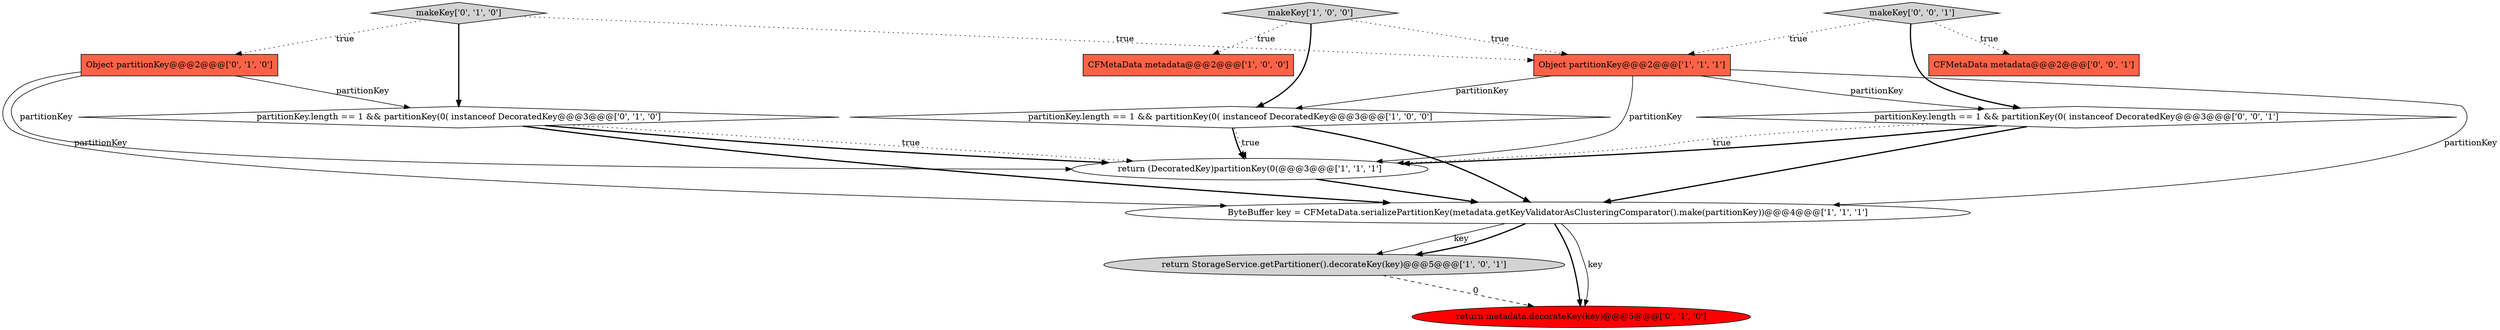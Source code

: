 digraph {
13 [style = filled, label = "makeKey['0', '0', '1']", fillcolor = lightgray, shape = diamond image = "AAA0AAABBB3BBB"];
8 [style = filled, label = "partitionKey.length == 1 && partitionKey(0( instanceof DecoratedKey@@@3@@@['0', '1', '0']", fillcolor = white, shape = diamond image = "AAA0AAABBB2BBB"];
4 [style = filled, label = "makeKey['1', '0', '0']", fillcolor = lightgray, shape = diamond image = "AAA0AAABBB1BBB"];
2 [style = filled, label = "return StorageService.getPartitioner().decorateKey(key)@@@5@@@['1', '0', '1']", fillcolor = lightgray, shape = ellipse image = "AAA0AAABBB1BBB"];
0 [style = filled, label = "CFMetaData metadata@@@2@@@['1', '0', '0']", fillcolor = tomato, shape = box image = "AAA0AAABBB1BBB"];
5 [style = filled, label = "partitionKey.length == 1 && partitionKey(0( instanceof DecoratedKey@@@3@@@['1', '0', '0']", fillcolor = white, shape = diamond image = "AAA0AAABBB1BBB"];
3 [style = filled, label = "ByteBuffer key = CFMetaData.serializePartitionKey(metadata.getKeyValidatorAsClusteringComparator().make(partitionKey))@@@4@@@['1', '1', '1']", fillcolor = white, shape = ellipse image = "AAA0AAABBB1BBB"];
9 [style = filled, label = "return metadata.decorateKey(key)@@@5@@@['0', '1', '0']", fillcolor = red, shape = ellipse image = "AAA1AAABBB2BBB"];
1 [style = filled, label = "Object partitionKey@@@2@@@['1', '1', '1']", fillcolor = tomato, shape = box image = "AAA0AAABBB1BBB"];
6 [style = filled, label = "return (DecoratedKey)partitionKey(0(@@@3@@@['1', '1', '1']", fillcolor = white, shape = ellipse image = "AAA0AAABBB1BBB"];
10 [style = filled, label = "makeKey['0', '1', '0']", fillcolor = lightgray, shape = diamond image = "AAA0AAABBB2BBB"];
11 [style = filled, label = "partitionKey.length == 1 && partitionKey(0( instanceof DecoratedKey@@@3@@@['0', '0', '1']", fillcolor = white, shape = diamond image = "AAA0AAABBB3BBB"];
7 [style = filled, label = "Object partitionKey@@@2@@@['0', '1', '0']", fillcolor = tomato, shape = box image = "AAA0AAABBB2BBB"];
12 [style = filled, label = "CFMetaData metadata@@@2@@@['0', '0', '1']", fillcolor = tomato, shape = box image = "AAA0AAABBB3BBB"];
5->3 [style = bold, label=""];
6->3 [style = bold, label=""];
3->2 [style = solid, label="key"];
1->5 [style = solid, label="partitionKey"];
13->12 [style = dotted, label="true"];
4->1 [style = dotted, label="true"];
7->3 [style = solid, label="partitionKey"];
4->0 [style = dotted, label="true"];
11->6 [style = bold, label=""];
8->3 [style = bold, label=""];
5->6 [style = dotted, label="true"];
1->3 [style = solid, label="partitionKey"];
7->6 [style = solid, label="partitionKey"];
8->6 [style = bold, label=""];
1->6 [style = solid, label="partitionKey"];
13->11 [style = bold, label=""];
3->9 [style = bold, label=""];
13->1 [style = dotted, label="true"];
8->6 [style = dotted, label="true"];
5->6 [style = bold, label=""];
3->2 [style = bold, label=""];
10->8 [style = bold, label=""];
11->3 [style = bold, label=""];
2->9 [style = dashed, label="0"];
11->6 [style = dotted, label="true"];
7->8 [style = solid, label="partitionKey"];
3->9 [style = solid, label="key"];
1->11 [style = solid, label="partitionKey"];
10->1 [style = dotted, label="true"];
4->5 [style = bold, label=""];
10->7 [style = dotted, label="true"];
}
